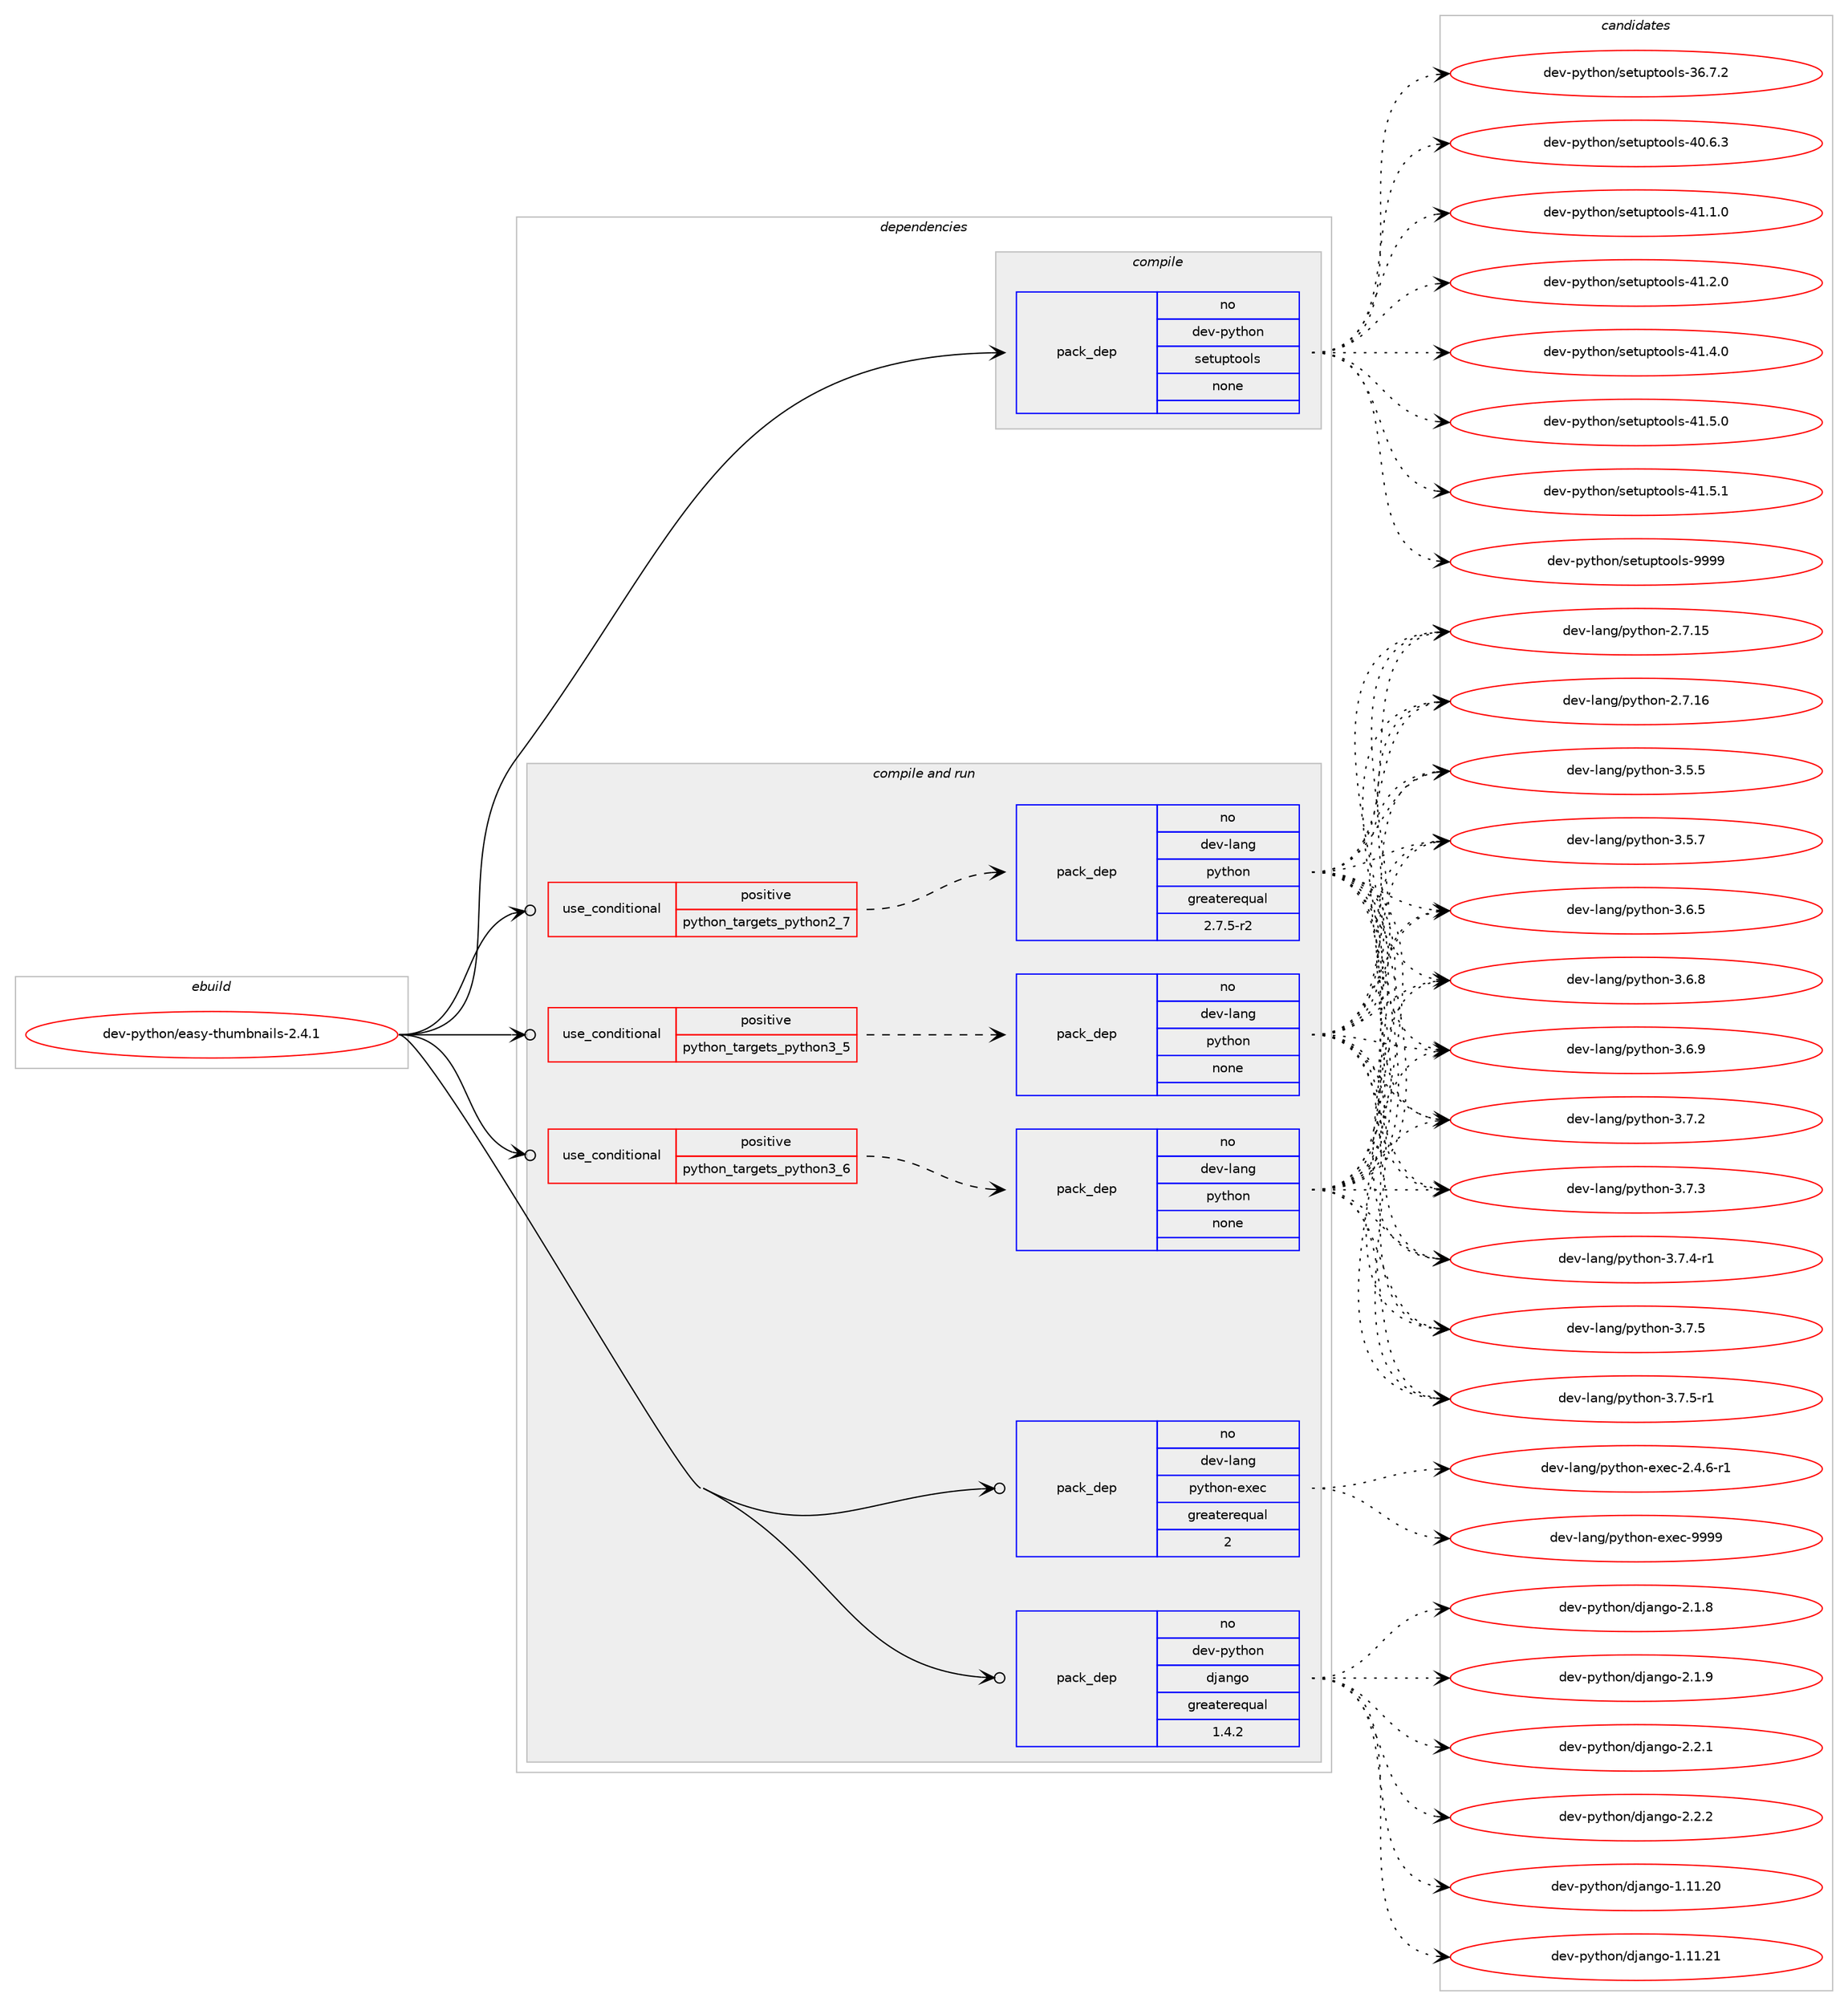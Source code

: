 digraph prolog {

# *************
# Graph options
# *************

newrank=true;
concentrate=true;
compound=true;
graph [rankdir=LR,fontname=Helvetica,fontsize=10,ranksep=1.5];#, ranksep=2.5, nodesep=0.2];
edge  [arrowhead=vee];
node  [fontname=Helvetica,fontsize=10];

# **********
# The ebuild
# **********

subgraph cluster_leftcol {
color=gray;
rank=same;
label=<<i>ebuild</i>>;
id [label="dev-python/easy-thumbnails-2.4.1", color=red, width=4, href="../dev-python/easy-thumbnails-2.4.1.svg"];
}

# ****************
# The dependencies
# ****************

subgraph cluster_midcol {
color=gray;
label=<<i>dependencies</i>>;
subgraph cluster_compile {
fillcolor="#eeeeee";
style=filled;
label=<<i>compile</i>>;
subgraph pack452351 {
dependency603043 [label=<<TABLE BORDER="0" CELLBORDER="1" CELLSPACING="0" CELLPADDING="4" WIDTH="220"><TR><TD ROWSPAN="6" CELLPADDING="30">pack_dep</TD></TR><TR><TD WIDTH="110">no</TD></TR><TR><TD>dev-python</TD></TR><TR><TD>setuptools</TD></TR><TR><TD>none</TD></TR><TR><TD></TD></TR></TABLE>>, shape=none, color=blue];
}
id:e -> dependency603043:w [weight=20,style="solid",arrowhead="vee"];
}
subgraph cluster_compileandrun {
fillcolor="#eeeeee";
style=filled;
label=<<i>compile and run</i>>;
subgraph cond138897 {
dependency603044 [label=<<TABLE BORDER="0" CELLBORDER="1" CELLSPACING="0" CELLPADDING="4"><TR><TD ROWSPAN="3" CELLPADDING="10">use_conditional</TD></TR><TR><TD>positive</TD></TR><TR><TD>python_targets_python2_7</TD></TR></TABLE>>, shape=none, color=red];
subgraph pack452352 {
dependency603045 [label=<<TABLE BORDER="0" CELLBORDER="1" CELLSPACING="0" CELLPADDING="4" WIDTH="220"><TR><TD ROWSPAN="6" CELLPADDING="30">pack_dep</TD></TR><TR><TD WIDTH="110">no</TD></TR><TR><TD>dev-lang</TD></TR><TR><TD>python</TD></TR><TR><TD>greaterequal</TD></TR><TR><TD>2.7.5-r2</TD></TR></TABLE>>, shape=none, color=blue];
}
dependency603044:e -> dependency603045:w [weight=20,style="dashed",arrowhead="vee"];
}
id:e -> dependency603044:w [weight=20,style="solid",arrowhead="odotvee"];
subgraph cond138898 {
dependency603046 [label=<<TABLE BORDER="0" CELLBORDER="1" CELLSPACING="0" CELLPADDING="4"><TR><TD ROWSPAN="3" CELLPADDING="10">use_conditional</TD></TR><TR><TD>positive</TD></TR><TR><TD>python_targets_python3_5</TD></TR></TABLE>>, shape=none, color=red];
subgraph pack452353 {
dependency603047 [label=<<TABLE BORDER="0" CELLBORDER="1" CELLSPACING="0" CELLPADDING="4" WIDTH="220"><TR><TD ROWSPAN="6" CELLPADDING="30">pack_dep</TD></TR><TR><TD WIDTH="110">no</TD></TR><TR><TD>dev-lang</TD></TR><TR><TD>python</TD></TR><TR><TD>none</TD></TR><TR><TD></TD></TR></TABLE>>, shape=none, color=blue];
}
dependency603046:e -> dependency603047:w [weight=20,style="dashed",arrowhead="vee"];
}
id:e -> dependency603046:w [weight=20,style="solid",arrowhead="odotvee"];
subgraph cond138899 {
dependency603048 [label=<<TABLE BORDER="0" CELLBORDER="1" CELLSPACING="0" CELLPADDING="4"><TR><TD ROWSPAN="3" CELLPADDING="10">use_conditional</TD></TR><TR><TD>positive</TD></TR><TR><TD>python_targets_python3_6</TD></TR></TABLE>>, shape=none, color=red];
subgraph pack452354 {
dependency603049 [label=<<TABLE BORDER="0" CELLBORDER="1" CELLSPACING="0" CELLPADDING="4" WIDTH="220"><TR><TD ROWSPAN="6" CELLPADDING="30">pack_dep</TD></TR><TR><TD WIDTH="110">no</TD></TR><TR><TD>dev-lang</TD></TR><TR><TD>python</TD></TR><TR><TD>none</TD></TR><TR><TD></TD></TR></TABLE>>, shape=none, color=blue];
}
dependency603048:e -> dependency603049:w [weight=20,style="dashed",arrowhead="vee"];
}
id:e -> dependency603048:w [weight=20,style="solid",arrowhead="odotvee"];
subgraph pack452355 {
dependency603050 [label=<<TABLE BORDER="0" CELLBORDER="1" CELLSPACING="0" CELLPADDING="4" WIDTH="220"><TR><TD ROWSPAN="6" CELLPADDING="30">pack_dep</TD></TR><TR><TD WIDTH="110">no</TD></TR><TR><TD>dev-lang</TD></TR><TR><TD>python-exec</TD></TR><TR><TD>greaterequal</TD></TR><TR><TD>2</TD></TR></TABLE>>, shape=none, color=blue];
}
id:e -> dependency603050:w [weight=20,style="solid",arrowhead="odotvee"];
subgraph pack452356 {
dependency603051 [label=<<TABLE BORDER="0" CELLBORDER="1" CELLSPACING="0" CELLPADDING="4" WIDTH="220"><TR><TD ROWSPAN="6" CELLPADDING="30">pack_dep</TD></TR><TR><TD WIDTH="110">no</TD></TR><TR><TD>dev-python</TD></TR><TR><TD>django</TD></TR><TR><TD>greaterequal</TD></TR><TR><TD>1.4.2</TD></TR></TABLE>>, shape=none, color=blue];
}
id:e -> dependency603051:w [weight=20,style="solid",arrowhead="odotvee"];
}
subgraph cluster_run {
fillcolor="#eeeeee";
style=filled;
label=<<i>run</i>>;
}
}

# **************
# The candidates
# **************

subgraph cluster_choices {
rank=same;
color=gray;
label=<<i>candidates</i>>;

subgraph choice452351 {
color=black;
nodesep=1;
choice100101118451121211161041111104711510111611711211611111110811545515446554650 [label="dev-python/setuptools-36.7.2", color=red, width=4,href="../dev-python/setuptools-36.7.2.svg"];
choice100101118451121211161041111104711510111611711211611111110811545524846544651 [label="dev-python/setuptools-40.6.3", color=red, width=4,href="../dev-python/setuptools-40.6.3.svg"];
choice100101118451121211161041111104711510111611711211611111110811545524946494648 [label="dev-python/setuptools-41.1.0", color=red, width=4,href="../dev-python/setuptools-41.1.0.svg"];
choice100101118451121211161041111104711510111611711211611111110811545524946504648 [label="dev-python/setuptools-41.2.0", color=red, width=4,href="../dev-python/setuptools-41.2.0.svg"];
choice100101118451121211161041111104711510111611711211611111110811545524946524648 [label="dev-python/setuptools-41.4.0", color=red, width=4,href="../dev-python/setuptools-41.4.0.svg"];
choice100101118451121211161041111104711510111611711211611111110811545524946534648 [label="dev-python/setuptools-41.5.0", color=red, width=4,href="../dev-python/setuptools-41.5.0.svg"];
choice100101118451121211161041111104711510111611711211611111110811545524946534649 [label="dev-python/setuptools-41.5.1", color=red, width=4,href="../dev-python/setuptools-41.5.1.svg"];
choice10010111845112121116104111110471151011161171121161111111081154557575757 [label="dev-python/setuptools-9999", color=red, width=4,href="../dev-python/setuptools-9999.svg"];
dependency603043:e -> choice100101118451121211161041111104711510111611711211611111110811545515446554650:w [style=dotted,weight="100"];
dependency603043:e -> choice100101118451121211161041111104711510111611711211611111110811545524846544651:w [style=dotted,weight="100"];
dependency603043:e -> choice100101118451121211161041111104711510111611711211611111110811545524946494648:w [style=dotted,weight="100"];
dependency603043:e -> choice100101118451121211161041111104711510111611711211611111110811545524946504648:w [style=dotted,weight="100"];
dependency603043:e -> choice100101118451121211161041111104711510111611711211611111110811545524946524648:w [style=dotted,weight="100"];
dependency603043:e -> choice100101118451121211161041111104711510111611711211611111110811545524946534648:w [style=dotted,weight="100"];
dependency603043:e -> choice100101118451121211161041111104711510111611711211611111110811545524946534649:w [style=dotted,weight="100"];
dependency603043:e -> choice10010111845112121116104111110471151011161171121161111111081154557575757:w [style=dotted,weight="100"];
}
subgraph choice452352 {
color=black;
nodesep=1;
choice10010111845108971101034711212111610411111045504655464953 [label="dev-lang/python-2.7.15", color=red, width=4,href="../dev-lang/python-2.7.15.svg"];
choice10010111845108971101034711212111610411111045504655464954 [label="dev-lang/python-2.7.16", color=red, width=4,href="../dev-lang/python-2.7.16.svg"];
choice100101118451089711010347112121116104111110455146534653 [label="dev-lang/python-3.5.5", color=red, width=4,href="../dev-lang/python-3.5.5.svg"];
choice100101118451089711010347112121116104111110455146534655 [label="dev-lang/python-3.5.7", color=red, width=4,href="../dev-lang/python-3.5.7.svg"];
choice100101118451089711010347112121116104111110455146544653 [label="dev-lang/python-3.6.5", color=red, width=4,href="../dev-lang/python-3.6.5.svg"];
choice100101118451089711010347112121116104111110455146544656 [label="dev-lang/python-3.6.8", color=red, width=4,href="../dev-lang/python-3.6.8.svg"];
choice100101118451089711010347112121116104111110455146544657 [label="dev-lang/python-3.6.9", color=red, width=4,href="../dev-lang/python-3.6.9.svg"];
choice100101118451089711010347112121116104111110455146554650 [label="dev-lang/python-3.7.2", color=red, width=4,href="../dev-lang/python-3.7.2.svg"];
choice100101118451089711010347112121116104111110455146554651 [label="dev-lang/python-3.7.3", color=red, width=4,href="../dev-lang/python-3.7.3.svg"];
choice1001011184510897110103471121211161041111104551465546524511449 [label="dev-lang/python-3.7.4-r1", color=red, width=4,href="../dev-lang/python-3.7.4-r1.svg"];
choice100101118451089711010347112121116104111110455146554653 [label="dev-lang/python-3.7.5", color=red, width=4,href="../dev-lang/python-3.7.5.svg"];
choice1001011184510897110103471121211161041111104551465546534511449 [label="dev-lang/python-3.7.5-r1", color=red, width=4,href="../dev-lang/python-3.7.5-r1.svg"];
dependency603045:e -> choice10010111845108971101034711212111610411111045504655464953:w [style=dotted,weight="100"];
dependency603045:e -> choice10010111845108971101034711212111610411111045504655464954:w [style=dotted,weight="100"];
dependency603045:e -> choice100101118451089711010347112121116104111110455146534653:w [style=dotted,weight="100"];
dependency603045:e -> choice100101118451089711010347112121116104111110455146534655:w [style=dotted,weight="100"];
dependency603045:e -> choice100101118451089711010347112121116104111110455146544653:w [style=dotted,weight="100"];
dependency603045:e -> choice100101118451089711010347112121116104111110455146544656:w [style=dotted,weight="100"];
dependency603045:e -> choice100101118451089711010347112121116104111110455146544657:w [style=dotted,weight="100"];
dependency603045:e -> choice100101118451089711010347112121116104111110455146554650:w [style=dotted,weight="100"];
dependency603045:e -> choice100101118451089711010347112121116104111110455146554651:w [style=dotted,weight="100"];
dependency603045:e -> choice1001011184510897110103471121211161041111104551465546524511449:w [style=dotted,weight="100"];
dependency603045:e -> choice100101118451089711010347112121116104111110455146554653:w [style=dotted,weight="100"];
dependency603045:e -> choice1001011184510897110103471121211161041111104551465546534511449:w [style=dotted,weight="100"];
}
subgraph choice452353 {
color=black;
nodesep=1;
choice10010111845108971101034711212111610411111045504655464953 [label="dev-lang/python-2.7.15", color=red, width=4,href="../dev-lang/python-2.7.15.svg"];
choice10010111845108971101034711212111610411111045504655464954 [label="dev-lang/python-2.7.16", color=red, width=4,href="../dev-lang/python-2.7.16.svg"];
choice100101118451089711010347112121116104111110455146534653 [label="dev-lang/python-3.5.5", color=red, width=4,href="../dev-lang/python-3.5.5.svg"];
choice100101118451089711010347112121116104111110455146534655 [label="dev-lang/python-3.5.7", color=red, width=4,href="../dev-lang/python-3.5.7.svg"];
choice100101118451089711010347112121116104111110455146544653 [label="dev-lang/python-3.6.5", color=red, width=4,href="../dev-lang/python-3.6.5.svg"];
choice100101118451089711010347112121116104111110455146544656 [label="dev-lang/python-3.6.8", color=red, width=4,href="../dev-lang/python-3.6.8.svg"];
choice100101118451089711010347112121116104111110455146544657 [label="dev-lang/python-3.6.9", color=red, width=4,href="../dev-lang/python-3.6.9.svg"];
choice100101118451089711010347112121116104111110455146554650 [label="dev-lang/python-3.7.2", color=red, width=4,href="../dev-lang/python-3.7.2.svg"];
choice100101118451089711010347112121116104111110455146554651 [label="dev-lang/python-3.7.3", color=red, width=4,href="../dev-lang/python-3.7.3.svg"];
choice1001011184510897110103471121211161041111104551465546524511449 [label="dev-lang/python-3.7.4-r1", color=red, width=4,href="../dev-lang/python-3.7.4-r1.svg"];
choice100101118451089711010347112121116104111110455146554653 [label="dev-lang/python-3.7.5", color=red, width=4,href="../dev-lang/python-3.7.5.svg"];
choice1001011184510897110103471121211161041111104551465546534511449 [label="dev-lang/python-3.7.5-r1", color=red, width=4,href="../dev-lang/python-3.7.5-r1.svg"];
dependency603047:e -> choice10010111845108971101034711212111610411111045504655464953:w [style=dotted,weight="100"];
dependency603047:e -> choice10010111845108971101034711212111610411111045504655464954:w [style=dotted,weight="100"];
dependency603047:e -> choice100101118451089711010347112121116104111110455146534653:w [style=dotted,weight="100"];
dependency603047:e -> choice100101118451089711010347112121116104111110455146534655:w [style=dotted,weight="100"];
dependency603047:e -> choice100101118451089711010347112121116104111110455146544653:w [style=dotted,weight="100"];
dependency603047:e -> choice100101118451089711010347112121116104111110455146544656:w [style=dotted,weight="100"];
dependency603047:e -> choice100101118451089711010347112121116104111110455146544657:w [style=dotted,weight="100"];
dependency603047:e -> choice100101118451089711010347112121116104111110455146554650:w [style=dotted,weight="100"];
dependency603047:e -> choice100101118451089711010347112121116104111110455146554651:w [style=dotted,weight="100"];
dependency603047:e -> choice1001011184510897110103471121211161041111104551465546524511449:w [style=dotted,weight="100"];
dependency603047:e -> choice100101118451089711010347112121116104111110455146554653:w [style=dotted,weight="100"];
dependency603047:e -> choice1001011184510897110103471121211161041111104551465546534511449:w [style=dotted,weight="100"];
}
subgraph choice452354 {
color=black;
nodesep=1;
choice10010111845108971101034711212111610411111045504655464953 [label="dev-lang/python-2.7.15", color=red, width=4,href="../dev-lang/python-2.7.15.svg"];
choice10010111845108971101034711212111610411111045504655464954 [label="dev-lang/python-2.7.16", color=red, width=4,href="../dev-lang/python-2.7.16.svg"];
choice100101118451089711010347112121116104111110455146534653 [label="dev-lang/python-3.5.5", color=red, width=4,href="../dev-lang/python-3.5.5.svg"];
choice100101118451089711010347112121116104111110455146534655 [label="dev-lang/python-3.5.7", color=red, width=4,href="../dev-lang/python-3.5.7.svg"];
choice100101118451089711010347112121116104111110455146544653 [label="dev-lang/python-3.6.5", color=red, width=4,href="../dev-lang/python-3.6.5.svg"];
choice100101118451089711010347112121116104111110455146544656 [label="dev-lang/python-3.6.8", color=red, width=4,href="../dev-lang/python-3.6.8.svg"];
choice100101118451089711010347112121116104111110455146544657 [label="dev-lang/python-3.6.9", color=red, width=4,href="../dev-lang/python-3.6.9.svg"];
choice100101118451089711010347112121116104111110455146554650 [label="dev-lang/python-3.7.2", color=red, width=4,href="../dev-lang/python-3.7.2.svg"];
choice100101118451089711010347112121116104111110455146554651 [label="dev-lang/python-3.7.3", color=red, width=4,href="../dev-lang/python-3.7.3.svg"];
choice1001011184510897110103471121211161041111104551465546524511449 [label="dev-lang/python-3.7.4-r1", color=red, width=4,href="../dev-lang/python-3.7.4-r1.svg"];
choice100101118451089711010347112121116104111110455146554653 [label="dev-lang/python-3.7.5", color=red, width=4,href="../dev-lang/python-3.7.5.svg"];
choice1001011184510897110103471121211161041111104551465546534511449 [label="dev-lang/python-3.7.5-r1", color=red, width=4,href="../dev-lang/python-3.7.5-r1.svg"];
dependency603049:e -> choice10010111845108971101034711212111610411111045504655464953:w [style=dotted,weight="100"];
dependency603049:e -> choice10010111845108971101034711212111610411111045504655464954:w [style=dotted,weight="100"];
dependency603049:e -> choice100101118451089711010347112121116104111110455146534653:w [style=dotted,weight="100"];
dependency603049:e -> choice100101118451089711010347112121116104111110455146534655:w [style=dotted,weight="100"];
dependency603049:e -> choice100101118451089711010347112121116104111110455146544653:w [style=dotted,weight="100"];
dependency603049:e -> choice100101118451089711010347112121116104111110455146544656:w [style=dotted,weight="100"];
dependency603049:e -> choice100101118451089711010347112121116104111110455146544657:w [style=dotted,weight="100"];
dependency603049:e -> choice100101118451089711010347112121116104111110455146554650:w [style=dotted,weight="100"];
dependency603049:e -> choice100101118451089711010347112121116104111110455146554651:w [style=dotted,weight="100"];
dependency603049:e -> choice1001011184510897110103471121211161041111104551465546524511449:w [style=dotted,weight="100"];
dependency603049:e -> choice100101118451089711010347112121116104111110455146554653:w [style=dotted,weight="100"];
dependency603049:e -> choice1001011184510897110103471121211161041111104551465546534511449:w [style=dotted,weight="100"];
}
subgraph choice452355 {
color=black;
nodesep=1;
choice10010111845108971101034711212111610411111045101120101994550465246544511449 [label="dev-lang/python-exec-2.4.6-r1", color=red, width=4,href="../dev-lang/python-exec-2.4.6-r1.svg"];
choice10010111845108971101034711212111610411111045101120101994557575757 [label="dev-lang/python-exec-9999", color=red, width=4,href="../dev-lang/python-exec-9999.svg"];
dependency603050:e -> choice10010111845108971101034711212111610411111045101120101994550465246544511449:w [style=dotted,weight="100"];
dependency603050:e -> choice10010111845108971101034711212111610411111045101120101994557575757:w [style=dotted,weight="100"];
}
subgraph choice452356 {
color=black;
nodesep=1;
choice1001011184511212111610411111047100106971101031114549464949465048 [label="dev-python/django-1.11.20", color=red, width=4,href="../dev-python/django-1.11.20.svg"];
choice1001011184511212111610411111047100106971101031114549464949465049 [label="dev-python/django-1.11.21", color=red, width=4,href="../dev-python/django-1.11.21.svg"];
choice100101118451121211161041111104710010697110103111455046494656 [label="dev-python/django-2.1.8", color=red, width=4,href="../dev-python/django-2.1.8.svg"];
choice100101118451121211161041111104710010697110103111455046494657 [label="dev-python/django-2.1.9", color=red, width=4,href="../dev-python/django-2.1.9.svg"];
choice100101118451121211161041111104710010697110103111455046504649 [label="dev-python/django-2.2.1", color=red, width=4,href="../dev-python/django-2.2.1.svg"];
choice100101118451121211161041111104710010697110103111455046504650 [label="dev-python/django-2.2.2", color=red, width=4,href="../dev-python/django-2.2.2.svg"];
dependency603051:e -> choice1001011184511212111610411111047100106971101031114549464949465048:w [style=dotted,weight="100"];
dependency603051:e -> choice1001011184511212111610411111047100106971101031114549464949465049:w [style=dotted,weight="100"];
dependency603051:e -> choice100101118451121211161041111104710010697110103111455046494656:w [style=dotted,weight="100"];
dependency603051:e -> choice100101118451121211161041111104710010697110103111455046494657:w [style=dotted,weight="100"];
dependency603051:e -> choice100101118451121211161041111104710010697110103111455046504649:w [style=dotted,weight="100"];
dependency603051:e -> choice100101118451121211161041111104710010697110103111455046504650:w [style=dotted,weight="100"];
}
}

}
